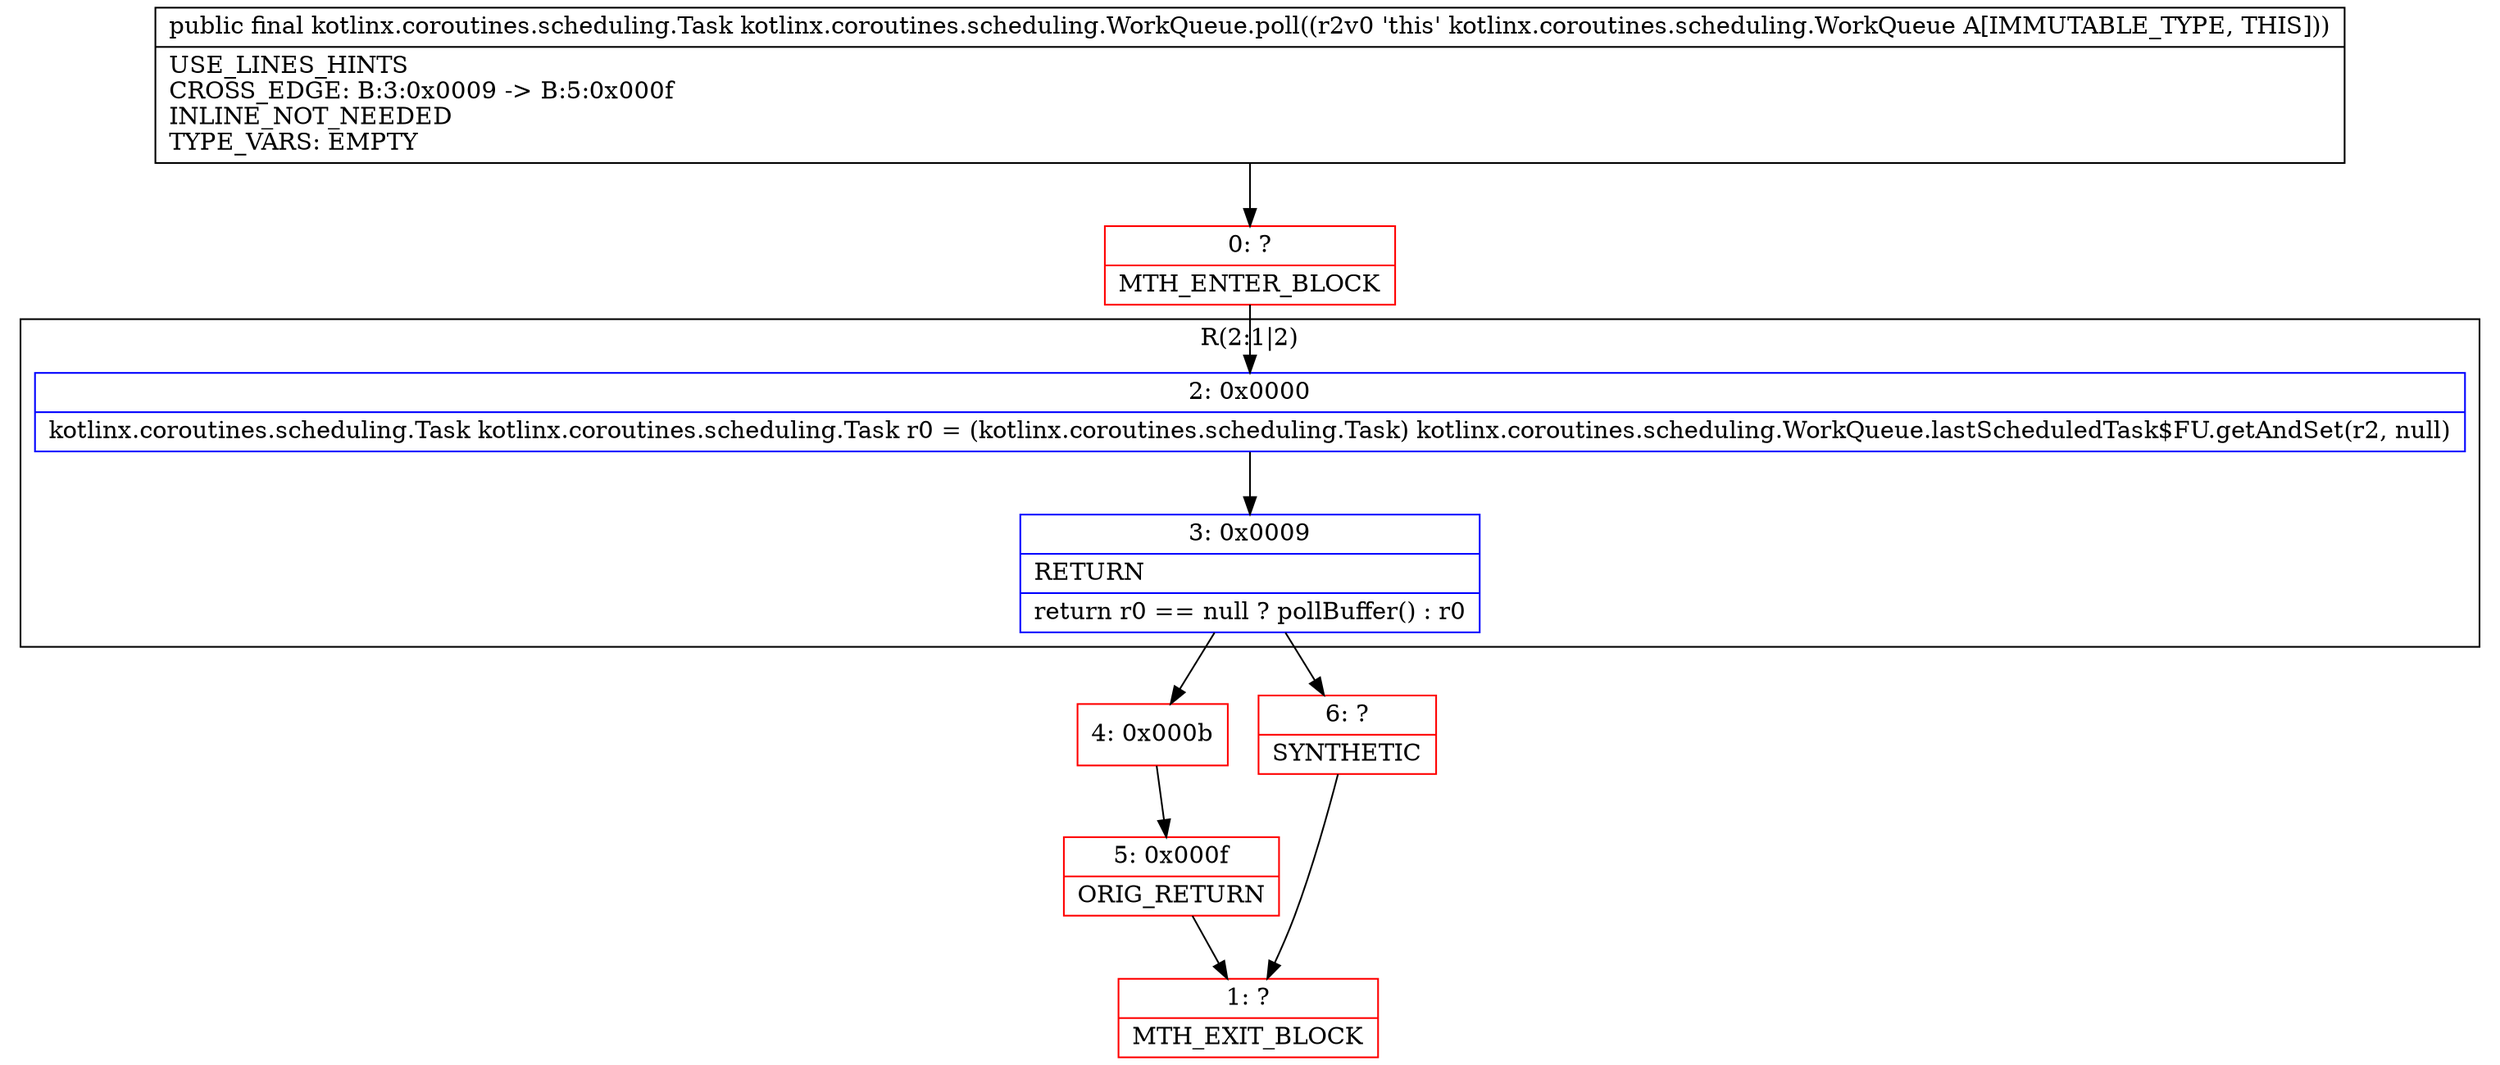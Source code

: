 digraph "CFG forkotlinx.coroutines.scheduling.WorkQueue.poll()Lkotlinx\/coroutines\/scheduling\/Task;" {
subgraph cluster_Region_517125485 {
label = "R(2:1|2)";
node [shape=record,color=blue];
Node_2 [shape=record,label="{2\:\ 0x0000|kotlinx.coroutines.scheduling.Task kotlinx.coroutines.scheduling.Task r0 = (kotlinx.coroutines.scheduling.Task) kotlinx.coroutines.scheduling.WorkQueue.lastScheduledTask$FU.getAndSet(r2, null)\l}"];
Node_3 [shape=record,label="{3\:\ 0x0009|RETURN\l|return r0 == null ? pollBuffer() : r0\l}"];
}
Node_0 [shape=record,color=red,label="{0\:\ ?|MTH_ENTER_BLOCK\l}"];
Node_4 [shape=record,color=red,label="{4\:\ 0x000b}"];
Node_5 [shape=record,color=red,label="{5\:\ 0x000f|ORIG_RETURN\l}"];
Node_1 [shape=record,color=red,label="{1\:\ ?|MTH_EXIT_BLOCK\l}"];
Node_6 [shape=record,color=red,label="{6\:\ ?|SYNTHETIC\l}"];
MethodNode[shape=record,label="{public final kotlinx.coroutines.scheduling.Task kotlinx.coroutines.scheduling.WorkQueue.poll((r2v0 'this' kotlinx.coroutines.scheduling.WorkQueue A[IMMUTABLE_TYPE, THIS]))  | USE_LINES_HINTS\lCROSS_EDGE: B:3:0x0009 \-\> B:5:0x000f\lINLINE_NOT_NEEDED\lTYPE_VARS: EMPTY\l}"];
MethodNode -> Node_0;Node_2 -> Node_3;
Node_3 -> Node_4;
Node_3 -> Node_6;
Node_0 -> Node_2;
Node_4 -> Node_5;
Node_5 -> Node_1;
Node_6 -> Node_1;
}


